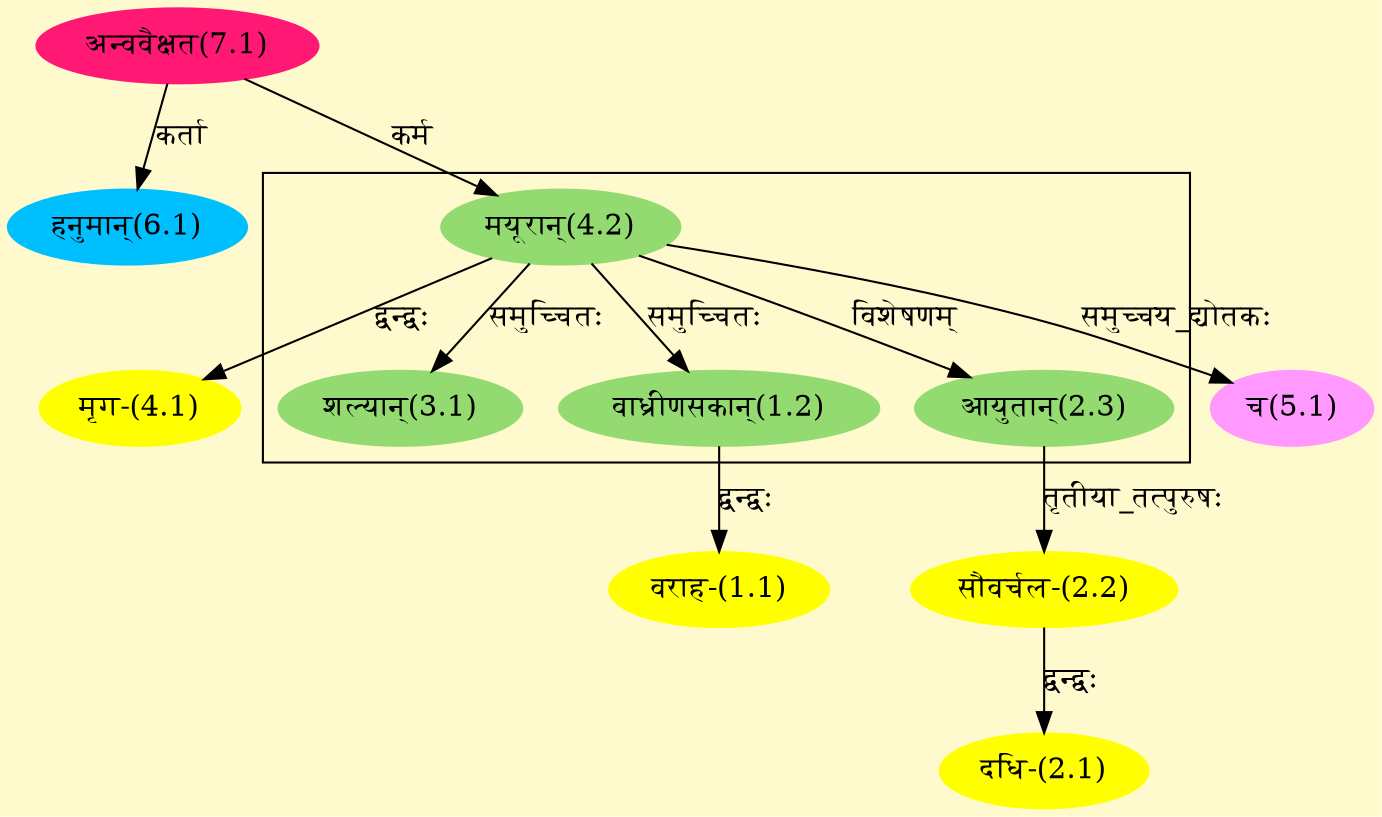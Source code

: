 digraph G{
rankdir=BT;
 compound=true;
 bgcolor="lemonchiffon1";

subgraph cluster_1{
Node1_2 [style=filled, color="#93DB70" label = "वाध्रीणसकान्(1.2)"]
Node4_2 [style=filled, color="#93DB70" label = "मयूरान्(4.2)"]
Node2_3 [style=filled, color="#93DB70" label = "आयुतान्(2.3)"]
Node3_1 [style=filled, color="#93DB70" label = "शल्यान्(3.1)"]

}
Node1_1 [style=filled, color="#FFFF00" label = "वराह-(1.1)"]
Node1_2 [style=filled, color="#93DB70" label = "वाध्रीणसकान्(1.2)"]
Node2_1 [style=filled, color="#FFFF00" label = "दधि-(2.1)"]
Node2_2 [style=filled, color="#FFFF00" label = "सौवर्चल-(2.2)"]
Node2_3 [style=filled, color="#93DB70" label = "आयुतान्(2.3)"]
Node4_1 [style=filled, color="#FFFF00" label = "मृग-(4.1)"]
Node4_2 [style=filled, color="#93DB70" label = "मयूरान्(4.2)"]
Node7_1 [style=filled, color="#FF1975" label = "अन्ववैक्षत(7.1)"]
Node5_1 [style=filled, color="#FF99FF" label = "च(5.1)"]
Node6_1 [style=filled, color="#00BFFF" label = "हनुमान्(6.1)"]
/* Start of Relations section */

Node1_1 -> Node1_2 [  label="द्वन्द्वः"  dir="back" ]
Node1_2 -> Node4_2 [  label="समुच्चितः"  dir="back" ]
Node2_1 -> Node2_2 [  label="द्वन्द्वः"  dir="back" ]
Node2_2 -> Node2_3 [  label="तृतीया_तत्पुरुषः"  dir="back" ]
Node2_3 -> Node4_2 [  label="विशेषणम्"  dir="back" ]
Node3_1 -> Node4_2 [  label="समुच्चितः"  dir="back" ]
Node4_1 -> Node4_2 [  label="द्वन्द्वः"  dir="back" ]
Node4_2 -> Node7_1 [  label="कर्म"  dir="back" ]
Node5_1 -> Node4_2 [  label="समुच्चय_द्योतकः"  dir="back" ]
Node6_1 -> Node7_1 [  label="कर्ता"  dir="back" ]
}
